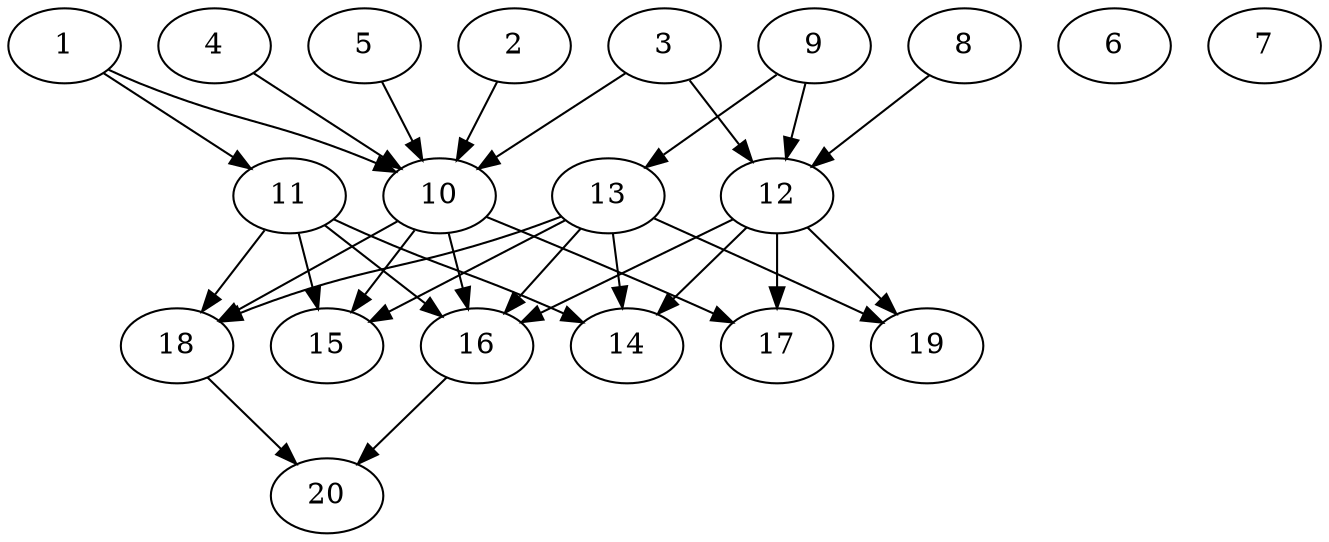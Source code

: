 // DAG automatically generated by daggen at Tue Jul 23 14:34:08 2019
// ./daggen --dot -n 20 --ccr 0.3 --fat 0.7 --regular 0.5 --density 0.8 --mindata 5242880 --maxdata 52428800 
digraph G {
  1 [size="151104853", alpha="0.03", expect_size="45331456"] 
  1 -> 10 [size ="45331456"]
  1 -> 11 [size ="45331456"]
  2 [size="81674240", alpha="0.12", expect_size="24502272"] 
  2 -> 10 [size ="24502272"]
  3 [size="74386773", alpha="0.10", expect_size="22316032"] 
  3 -> 10 [size ="22316032"]
  3 -> 12 [size ="22316032"]
  4 [size="152210773", alpha="0.09", expect_size="45663232"] 
  4 -> 10 [size ="45663232"]
  5 [size="97757867", alpha="0.13", expect_size="29327360"] 
  5 -> 10 [size ="29327360"]
  6 [size="75482453", alpha="0.13", expect_size="22644736"] 
  7 [size="168512853", alpha="0.08", expect_size="50553856"] 
  8 [size="27374933", alpha="0.04", expect_size="8212480"] 
  8 -> 12 [size ="8212480"]
  9 [size="37946027", alpha="0.01", expect_size="11383808"] 
  9 -> 12 [size ="11383808"]
  9 -> 13 [size ="11383808"]
  10 [size="146527573", alpha="0.07", expect_size="43958272"] 
  10 -> 15 [size ="43958272"]
  10 -> 16 [size ="43958272"]
  10 -> 17 [size ="43958272"]
  10 -> 18 [size ="43958272"]
  11 [size="75042133", alpha="0.19", expect_size="22512640"] 
  11 -> 14 [size ="22512640"]
  11 -> 15 [size ="22512640"]
  11 -> 16 [size ="22512640"]
  11 -> 18 [size ="22512640"]
  12 [size="99607893", alpha="0.12", expect_size="29882368"] 
  12 -> 14 [size ="29882368"]
  12 -> 16 [size ="29882368"]
  12 -> 17 [size ="29882368"]
  12 -> 19 [size ="29882368"]
  13 [size="39304533", alpha="0.03", expect_size="11791360"] 
  13 -> 14 [size ="11791360"]
  13 -> 15 [size ="11791360"]
  13 -> 16 [size ="11791360"]
  13 -> 18 [size ="11791360"]
  13 -> 19 [size ="11791360"]
  14 [size="118712320", alpha="0.05", expect_size="35613696"] 
  15 [size="34324480", alpha="0.14", expect_size="10297344"] 
  16 [size="138830507", alpha="0.13", expect_size="41649152"] 
  16 -> 20 [size ="41649152"]
  17 [size="80465920", alpha="0.03", expect_size="24139776"] 
  18 [size="146196480", alpha="0.04", expect_size="43858944"] 
  18 -> 20 [size ="43858944"]
  19 [size="174677333", alpha="0.00", expect_size="52403200"] 
  20 [size="21582507", alpha="0.20", expect_size="6474752"] 
}
